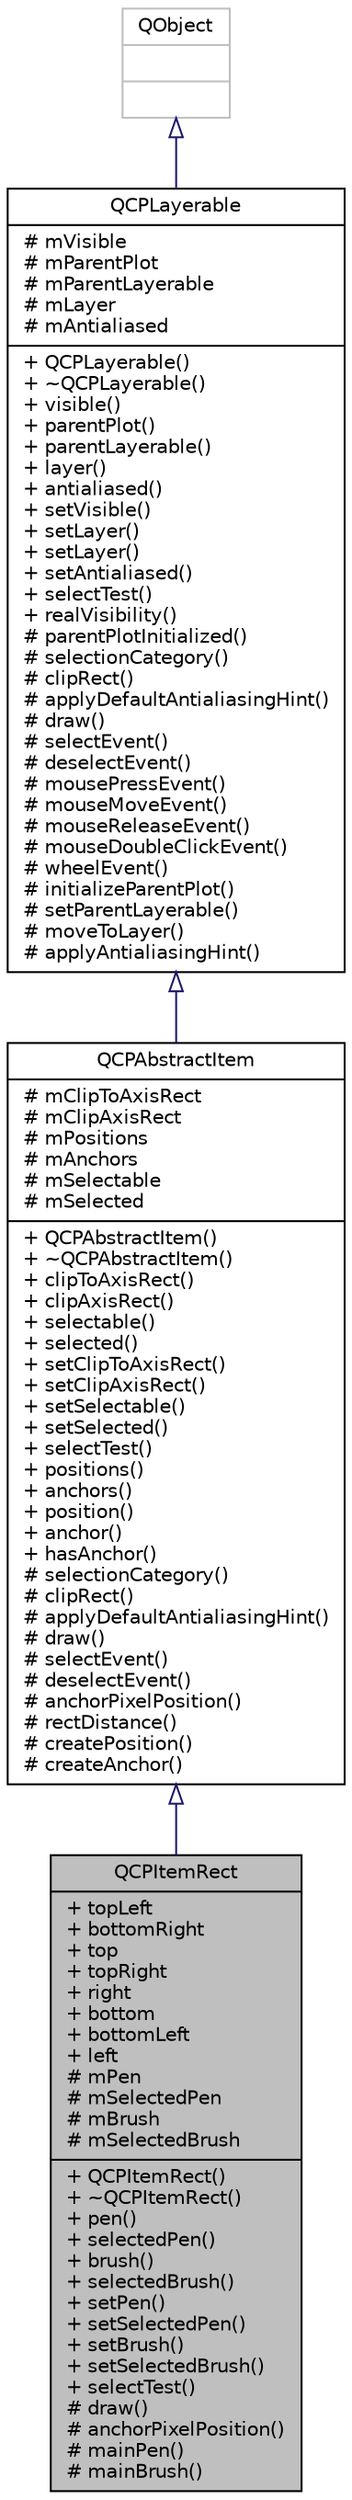 digraph "QCPItemRect"
{
  edge [fontname="Helvetica",fontsize="10",labelfontname="Helvetica",labelfontsize="10"];
  node [fontname="Helvetica",fontsize="10",shape=record];
  Node699 [label="{QCPItemRect\n|+ topLeft\l+ bottomRight\l+ top\l+ topRight\l+ right\l+ bottom\l+ bottomLeft\l+ left\l# mPen\l# mSelectedPen\l# mBrush\l# mSelectedBrush\l|+ QCPItemRect()\l+ ~QCPItemRect()\l+ pen()\l+ selectedPen()\l+ brush()\l+ selectedBrush()\l+ setPen()\l+ setSelectedPen()\l+ setBrush()\l+ setSelectedBrush()\l+ selectTest()\l# draw()\l# anchorPixelPosition()\l# mainPen()\l# mainBrush()\l}",height=0.2,width=0.4,color="black", fillcolor="grey75", style="filled", fontcolor="black"];
  Node700 -> Node699 [dir="back",color="midnightblue",fontsize="10",style="solid",arrowtail="onormal",fontname="Helvetica"];
  Node700 [label="{QCPAbstractItem\n|# mClipToAxisRect\l# mClipAxisRect\l# mPositions\l# mAnchors\l# mSelectable\l# mSelected\l|+ QCPAbstractItem()\l+ ~QCPAbstractItem()\l+ clipToAxisRect()\l+ clipAxisRect()\l+ selectable()\l+ selected()\l+ setClipToAxisRect()\l+ setClipAxisRect()\l+ setSelectable()\l+ setSelected()\l+ selectTest()\l+ positions()\l+ anchors()\l+ position()\l+ anchor()\l+ hasAnchor()\l# selectionCategory()\l# clipRect()\l# applyDefaultAntialiasingHint()\l# draw()\l# selectEvent()\l# deselectEvent()\l# anchorPixelPosition()\l# rectDistance()\l# createPosition()\l# createAnchor()\l}",height=0.2,width=0.4,color="black", fillcolor="white", style="filled",URL="$classQCPAbstractItem.html",tooltip="The abstract base class for all items in a plot. "];
  Node701 -> Node700 [dir="back",color="midnightblue",fontsize="10",style="solid",arrowtail="onormal",fontname="Helvetica"];
  Node701 [label="{QCPLayerable\n|# mVisible\l# mParentPlot\l# mParentLayerable\l# mLayer\l# mAntialiased\l|+ QCPLayerable()\l+ ~QCPLayerable()\l+ visible()\l+ parentPlot()\l+ parentLayerable()\l+ layer()\l+ antialiased()\l+ setVisible()\l+ setLayer()\l+ setLayer()\l+ setAntialiased()\l+ selectTest()\l+ realVisibility()\l# parentPlotInitialized()\l# selectionCategory()\l# clipRect()\l# applyDefaultAntialiasingHint()\l# draw()\l# selectEvent()\l# deselectEvent()\l# mousePressEvent()\l# mouseMoveEvent()\l# mouseReleaseEvent()\l# mouseDoubleClickEvent()\l# wheelEvent()\l# initializeParentPlot()\l# setParentLayerable()\l# moveToLayer()\l# applyAntialiasingHint()\l}",height=0.2,width=0.4,color="black", fillcolor="white", style="filled",URL="$classQCPLayerable.html",tooltip="Base class for all drawable objects. "];
  Node702 -> Node701 [dir="back",color="midnightblue",fontsize="10",style="solid",arrowtail="onormal",fontname="Helvetica"];
  Node702 [label="{QObject\n||}",height=0.2,width=0.4,color="grey75", fillcolor="white", style="filled"];
}
